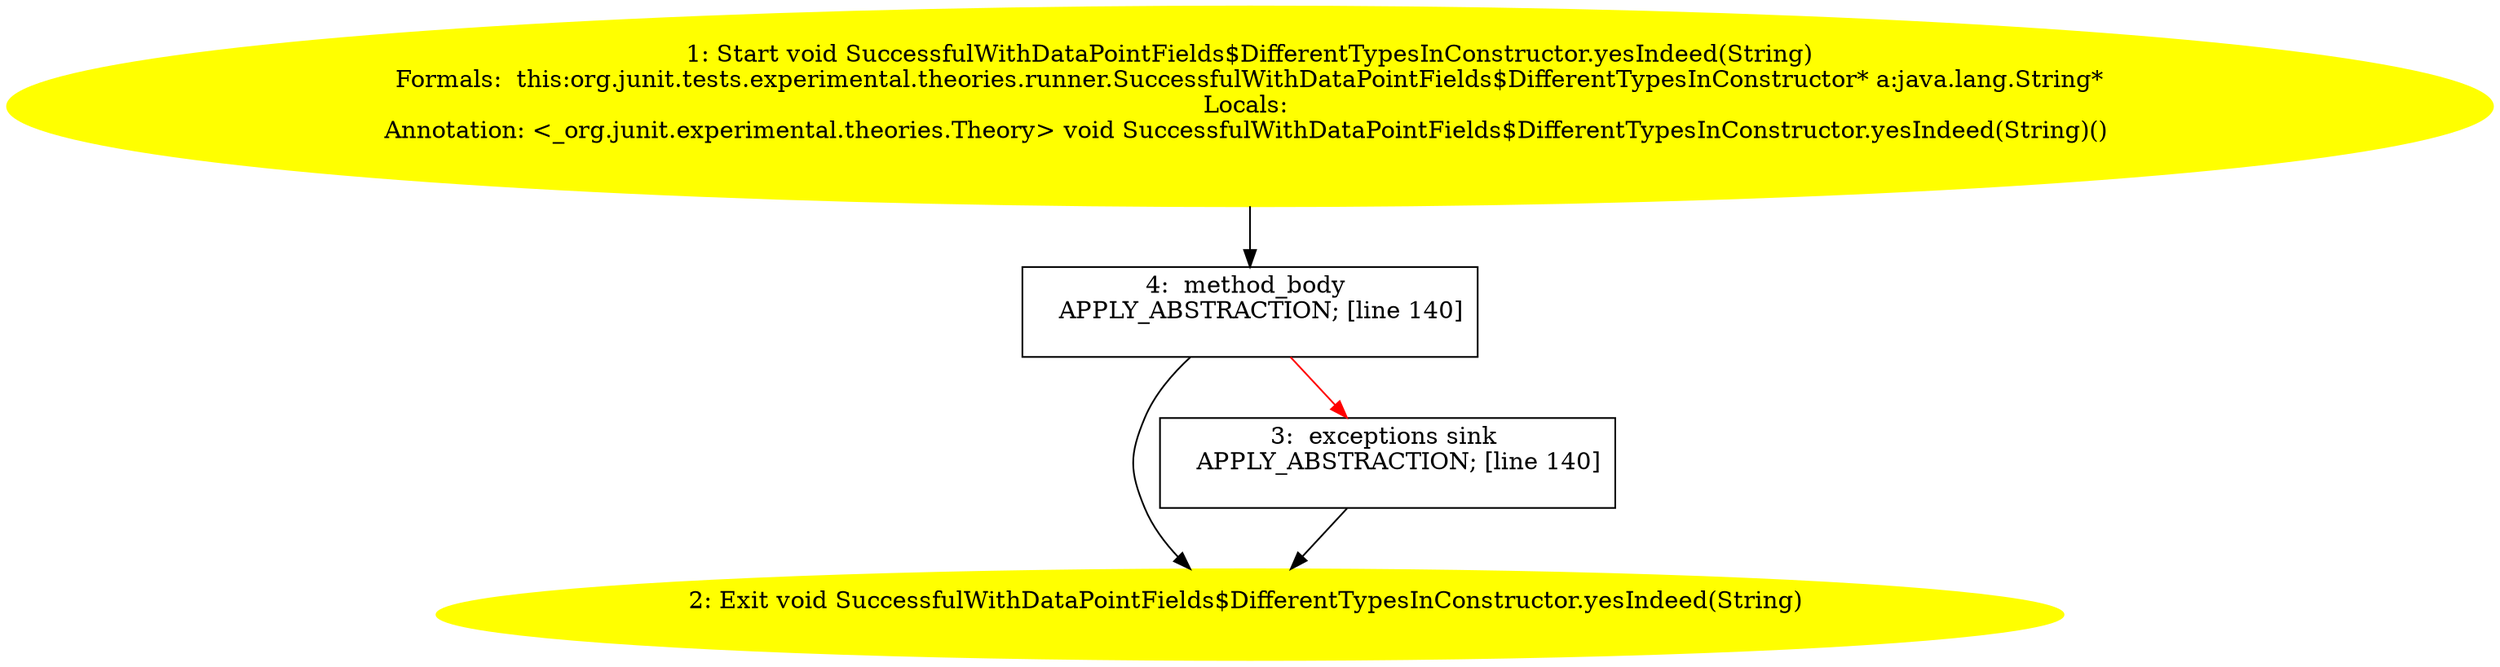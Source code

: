 /* @generated */
digraph cfg {
"org.junit.tests.experimental.theories.runner.SuccessfulWithDataPointFields$DifferentTypesInConstruct.bd166f84935bf73619b5842160a51d45_1" [label="1: Start void SuccessfulWithDataPointFields$DifferentTypesInConstructor.yesIndeed(String)\nFormals:  this:org.junit.tests.experimental.theories.runner.SuccessfulWithDataPointFields$DifferentTypesInConstructor* a:java.lang.String*\nLocals: \nAnnotation: <_org.junit.experimental.theories.Theory> void SuccessfulWithDataPointFields$DifferentTypesInConstructor.yesIndeed(String)() \n  " color=yellow style=filled]
	

	 "org.junit.tests.experimental.theories.runner.SuccessfulWithDataPointFields$DifferentTypesInConstruct.bd166f84935bf73619b5842160a51d45_1" -> "org.junit.tests.experimental.theories.runner.SuccessfulWithDataPointFields$DifferentTypesInConstruct.bd166f84935bf73619b5842160a51d45_4" ;
"org.junit.tests.experimental.theories.runner.SuccessfulWithDataPointFields$DifferentTypesInConstruct.bd166f84935bf73619b5842160a51d45_2" [label="2: Exit void SuccessfulWithDataPointFields$DifferentTypesInConstructor.yesIndeed(String) \n  " color=yellow style=filled]
	

"org.junit.tests.experimental.theories.runner.SuccessfulWithDataPointFields$DifferentTypesInConstruct.bd166f84935bf73619b5842160a51d45_3" [label="3:  exceptions sink \n   APPLY_ABSTRACTION; [line 140]\n " shape="box"]
	

	 "org.junit.tests.experimental.theories.runner.SuccessfulWithDataPointFields$DifferentTypesInConstruct.bd166f84935bf73619b5842160a51d45_3" -> "org.junit.tests.experimental.theories.runner.SuccessfulWithDataPointFields$DifferentTypesInConstruct.bd166f84935bf73619b5842160a51d45_2" ;
"org.junit.tests.experimental.theories.runner.SuccessfulWithDataPointFields$DifferentTypesInConstruct.bd166f84935bf73619b5842160a51d45_4" [label="4:  method_body \n   APPLY_ABSTRACTION; [line 140]\n " shape="box"]
	

	 "org.junit.tests.experimental.theories.runner.SuccessfulWithDataPointFields$DifferentTypesInConstruct.bd166f84935bf73619b5842160a51d45_4" -> "org.junit.tests.experimental.theories.runner.SuccessfulWithDataPointFields$DifferentTypesInConstruct.bd166f84935bf73619b5842160a51d45_2" ;
	 "org.junit.tests.experimental.theories.runner.SuccessfulWithDataPointFields$DifferentTypesInConstruct.bd166f84935bf73619b5842160a51d45_4" -> "org.junit.tests.experimental.theories.runner.SuccessfulWithDataPointFields$DifferentTypesInConstruct.bd166f84935bf73619b5842160a51d45_3" [color="red" ];
}
